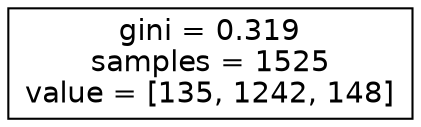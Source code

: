 digraph Tree {
node [shape=box, fontname="helvetica"] ;
edge [fontname="helvetica"] ;
0 [label="gini = 0.319\nsamples = 1525\nvalue = [135, 1242, 148]"] ;
}
